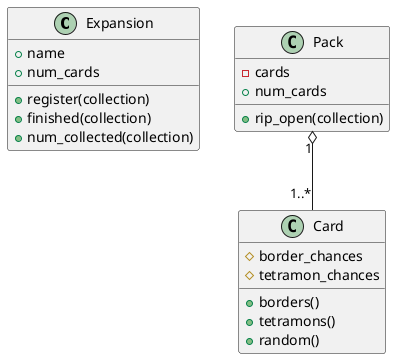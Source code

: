 @startuml
class Expansion
{
    +{field} name
    +{field} num_cards

    +{method} register(collection)
    +{method} finished(collection)
    +{method} num_collected(collection)
}

class Pack
{
    -{field} cards
    +{field} num_cards

    +{method} rip_open(collection)
}

class Card
{
    #{field} border_chances
    #{field} tetramon_chances

    +{method} borders()
    +{method} tetramons()
    +{method} random()
}

Pack "1" o-- "1..*" Card
@enduml